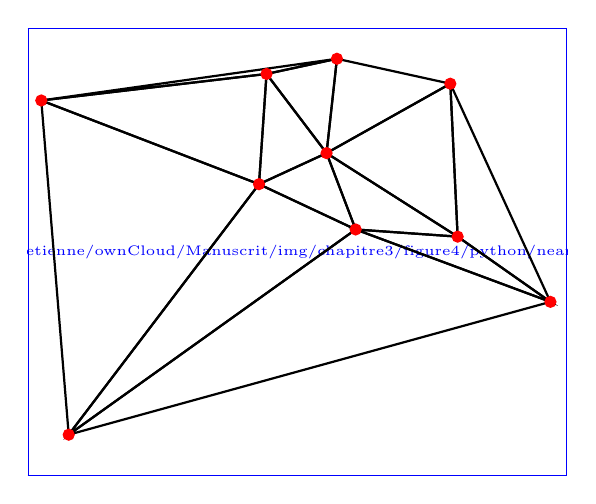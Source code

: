 % This file was created by tikzplotlib v0.9.1.
\begin{tikzpicture}

\begin{axis}[
xmin=-0.5, xmax=99.5,
ymin=-0.5, ymax=99.5,
hide axis,
]
\addplot graphics [includegraphics cmd=\pgfimage,xmin=-0.5, xmax=99.5, ymin=99.5, ymax=-0.5] {/home/etienne/ownCloud/Manuscrit/img/chapitre3/figure4/python/nearest.png};

\addplot [only marks, mark=*, draw=red, fill=red]
table{%
    x                      y
    54.881 71.519
    60.276 54.488
    42.365 64.589
    43.759 89.177
    96.366 38.344
    79.173 52.889
    56.804 92.56
    7.104 8.713
    2.022 83.262
    77.816 87.001
};

\path [draw=black, thick] (axis cs:7.104, 8.713) -- 
(axis cs:42.365, 64.589) -- 
(axis cs:2.022, 83.262) -- cycle;
\path [draw=black, thick] (axis cs:60.276, 54.488) -- 
(axis cs:7.104, 8.713) -- 
(axis cs:96.366, 38.344) -- cycle;
\path [draw=black, thick] (axis cs:60.276, 54.488) -- 
(axis cs:42.365, 64.589) -- 
(axis cs:7.104, 8.713) -- cycle;
\path [draw=black, thick] (axis cs:79.173, 52.889) -- 
(axis cs:60.276, 54.488) -- 
(axis cs:96.366, 38.344) -- cycle;
\path [draw=black, thick] (axis cs:77.816, 87.001) -- 
(axis cs:79.173, 52.889) -- 
(axis cs:96.366, 38.344) -- cycle;
\path [draw=black, thick] (axis cs:60.276, 54.488) -- 
(axis cs:54.881, 71.519) -- 
(axis cs:42.365, 64.589) -- cycle;
\path [draw=black, thick] (axis cs:79.173, 52.889) -- 
(axis cs:54.881, 71.519) -- 
(axis cs:60.276, 54.488) -- cycle;
\path [draw=black, thick] (axis cs:54.881, 71.519) -- 
(axis cs:79.173, 52.889) -- 
(axis cs:77.816, 87.001) -- cycle;
\path [draw=black, thick] (axis cs:56.804, 92.56) -- 
(axis cs:54.881, 71.519) -- 
(axis cs:77.816, 87.001) -- cycle;
\path [draw=black, thick] (axis cs:54.881, 71.519) -- 
(axis cs:43.759, 89.177) -- 
(axis cs:42.365, 64.589) -- cycle;
\path [draw=black, thick] (axis cs:56.804, 92.56) -- 
(axis cs:43.759, 89.177) -- 
(axis cs:54.881, 71.519) -- cycle;
\path [draw=black, thick] (axis cs:42.365, 64.589) -- 
(axis cs:43.759, 89.177) -- 
(axis cs:2.022, 83.262) -- cycle;
\path [draw=black, thick] (axis cs:43.759, 89.177) -- 
(axis cs:56.804, 92.56) -- 
(axis cs:2.022, 83.262) -- cycle;

\end{axis}

\end{tikzpicture}
